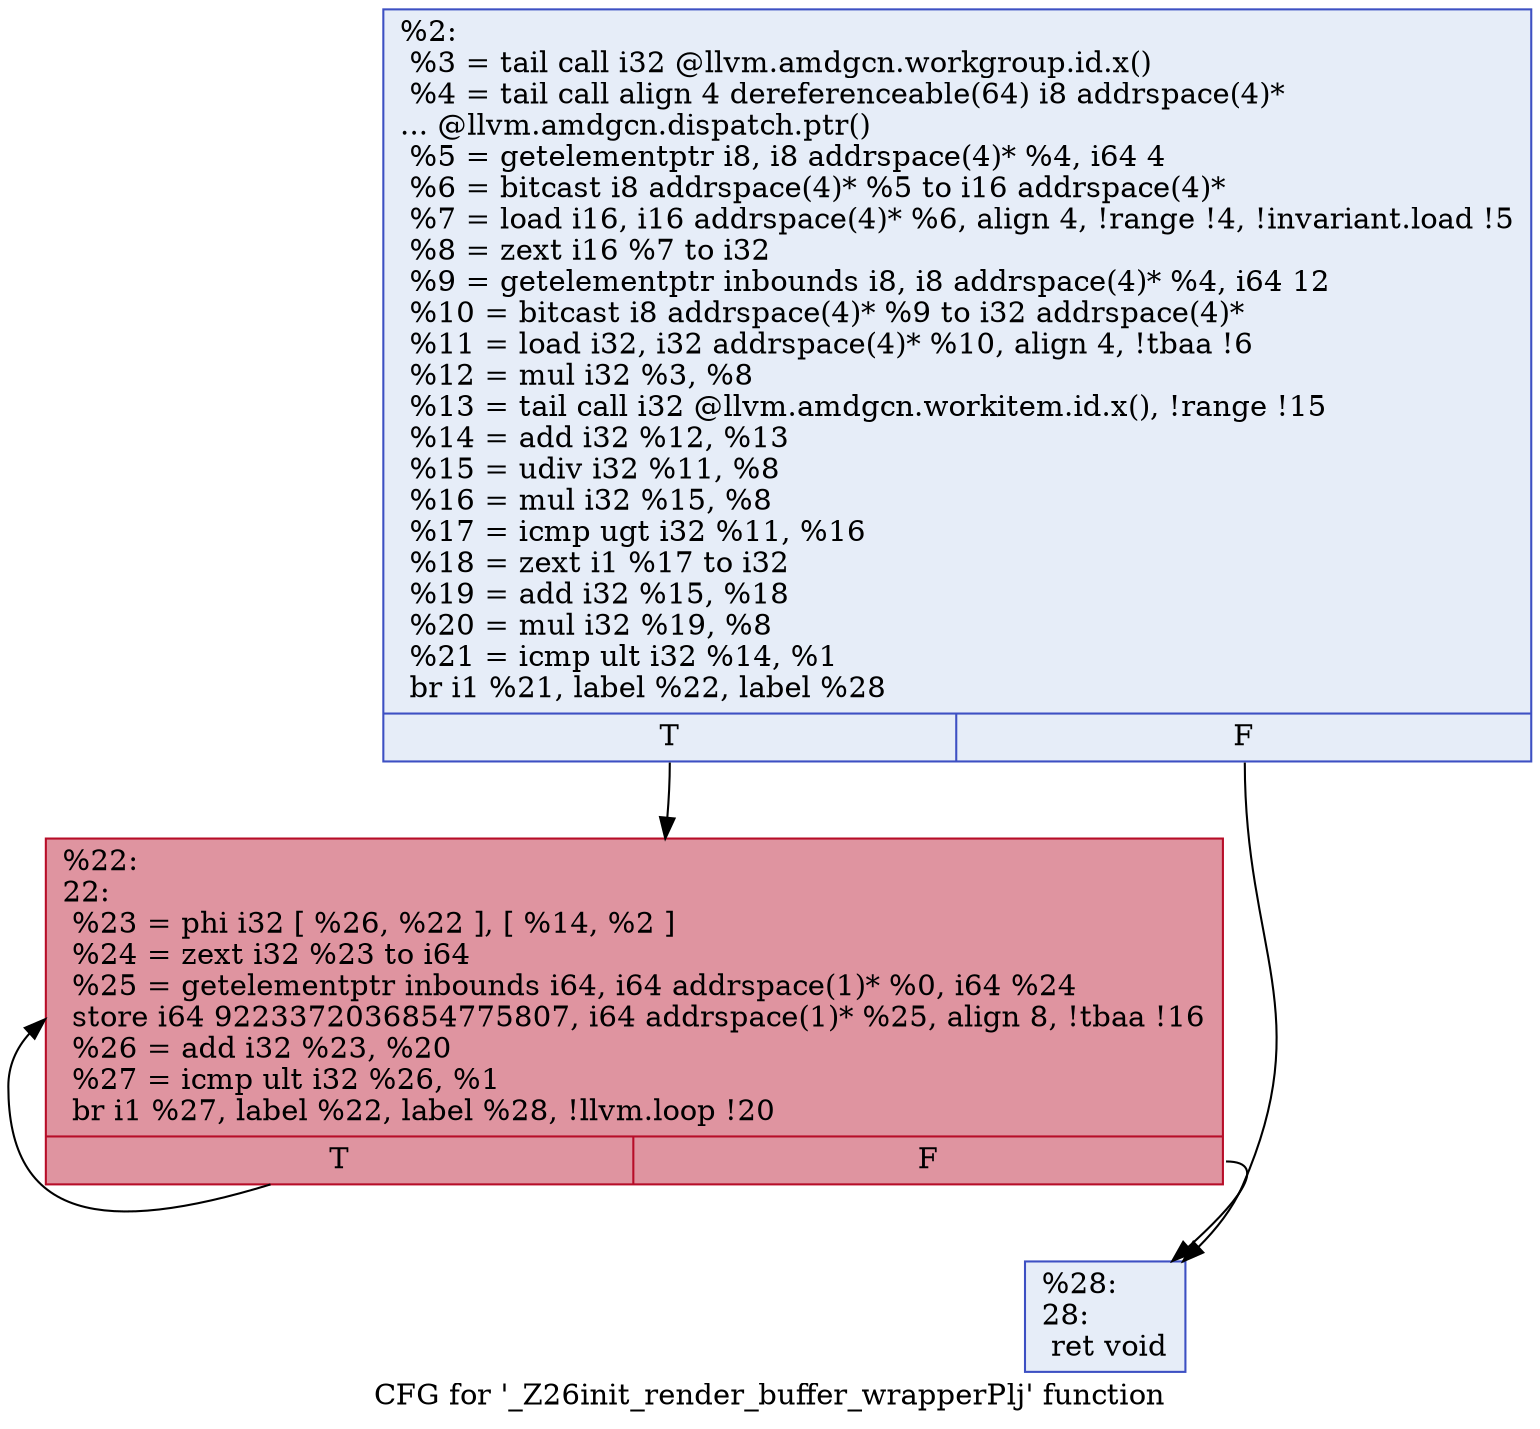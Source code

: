 digraph "CFG for '_Z26init_render_buffer_wrapperPlj' function" {
	label="CFG for '_Z26init_render_buffer_wrapperPlj' function";

	Node0x493e280 [shape=record,color="#3d50c3ff", style=filled, fillcolor="#c7d7f070",label="{%2:\l  %3 = tail call i32 @llvm.amdgcn.workgroup.id.x()\l  %4 = tail call align 4 dereferenceable(64) i8 addrspace(4)*\l... @llvm.amdgcn.dispatch.ptr()\l  %5 = getelementptr i8, i8 addrspace(4)* %4, i64 4\l  %6 = bitcast i8 addrspace(4)* %5 to i16 addrspace(4)*\l  %7 = load i16, i16 addrspace(4)* %6, align 4, !range !4, !invariant.load !5\l  %8 = zext i16 %7 to i32\l  %9 = getelementptr inbounds i8, i8 addrspace(4)* %4, i64 12\l  %10 = bitcast i8 addrspace(4)* %9 to i32 addrspace(4)*\l  %11 = load i32, i32 addrspace(4)* %10, align 4, !tbaa !6\l  %12 = mul i32 %3, %8\l  %13 = tail call i32 @llvm.amdgcn.workitem.id.x(), !range !15\l  %14 = add i32 %12, %13\l  %15 = udiv i32 %11, %8\l  %16 = mul i32 %15, %8\l  %17 = icmp ugt i32 %11, %16\l  %18 = zext i1 %17 to i32\l  %19 = add i32 %15, %18\l  %20 = mul i32 %19, %8\l  %21 = icmp ult i32 %14, %1\l  br i1 %21, label %22, label %28\l|{<s0>T|<s1>F}}"];
	Node0x493e280:s0 -> Node0x49408a0;
	Node0x493e280:s1 -> Node0x4940930;
	Node0x49408a0 [shape=record,color="#b70d28ff", style=filled, fillcolor="#b70d2870",label="{%22:\l22:                                               \l  %23 = phi i32 [ %26, %22 ], [ %14, %2 ]\l  %24 = zext i32 %23 to i64\l  %25 = getelementptr inbounds i64, i64 addrspace(1)* %0, i64 %24\l  store i64 9223372036854775807, i64 addrspace(1)* %25, align 8, !tbaa !16\l  %26 = add i32 %23, %20\l  %27 = icmp ult i32 %26, %1\l  br i1 %27, label %22, label %28, !llvm.loop !20\l|{<s0>T|<s1>F}}"];
	Node0x49408a0:s0 -> Node0x49408a0;
	Node0x49408a0:s1 -> Node0x4940930;
	Node0x4940930 [shape=record,color="#3d50c3ff", style=filled, fillcolor="#c7d7f070",label="{%28:\l28:                                               \l  ret void\l}"];
}
